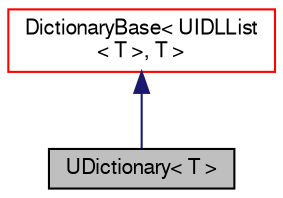 digraph "UDictionary&lt; T &gt;"
{
  bgcolor="transparent";
  edge [fontname="FreeSans",fontsize="10",labelfontname="FreeSans",labelfontsize="10"];
  node [fontname="FreeSans",fontsize="10",shape=record];
  Node9 [label="UDictionary\< T \>",height=0.2,width=0.4,color="black", fillcolor="grey75", style="filled", fontcolor="black"];
  Node10 -> Node9 [dir="back",color="midnightblue",fontsize="10",style="solid",fontname="FreeSans"];
  Node10 [label="DictionaryBase\< UIDLList\l\< T \>, T \>",height=0.2,width=0.4,color="red",URL="$a25670.html"];
}
